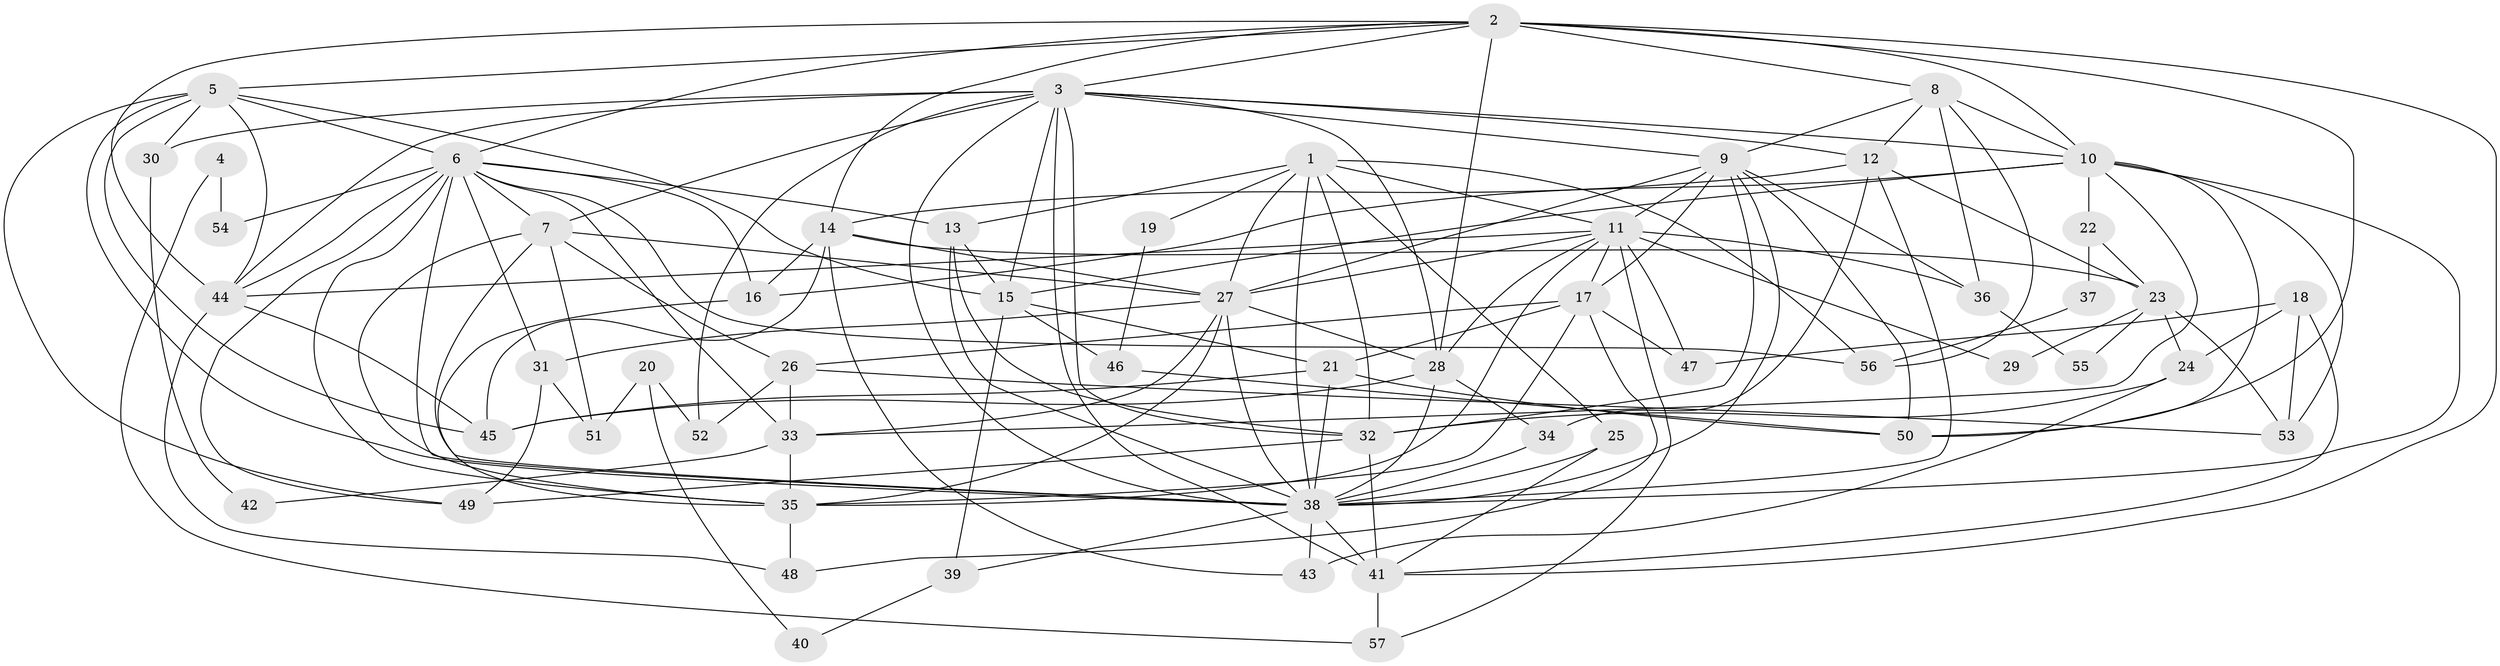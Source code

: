 // original degree distribution, {4: 0.24561403508771928, 5: 0.21052631578947367, 2: 0.09649122807017543, 3: 0.32456140350877194, 6: 0.07017543859649122, 8: 0.008771929824561403, 7: 0.043859649122807015}
// Generated by graph-tools (version 1.1) at 2025/35/03/09/25 02:35:57]
// undirected, 57 vertices, 155 edges
graph export_dot {
graph [start="1"]
  node [color=gray90,style=filled];
  1;
  2;
  3;
  4;
  5;
  6;
  7;
  8;
  9;
  10;
  11;
  12;
  13;
  14;
  15;
  16;
  17;
  18;
  19;
  20;
  21;
  22;
  23;
  24;
  25;
  26;
  27;
  28;
  29;
  30;
  31;
  32;
  33;
  34;
  35;
  36;
  37;
  38;
  39;
  40;
  41;
  42;
  43;
  44;
  45;
  46;
  47;
  48;
  49;
  50;
  51;
  52;
  53;
  54;
  55;
  56;
  57;
  1 -- 11 [weight=1.0];
  1 -- 13 [weight=1.0];
  1 -- 19 [weight=1.0];
  1 -- 25 [weight=1.0];
  1 -- 27 [weight=2.0];
  1 -- 32 [weight=1.0];
  1 -- 38 [weight=1.0];
  1 -- 56 [weight=2.0];
  2 -- 3 [weight=1.0];
  2 -- 5 [weight=1.0];
  2 -- 6 [weight=1.0];
  2 -- 8 [weight=1.0];
  2 -- 10 [weight=2.0];
  2 -- 14 [weight=1.0];
  2 -- 28 [weight=1.0];
  2 -- 41 [weight=1.0];
  2 -- 44 [weight=1.0];
  2 -- 50 [weight=1.0];
  3 -- 7 [weight=2.0];
  3 -- 9 [weight=1.0];
  3 -- 10 [weight=1.0];
  3 -- 12 [weight=1.0];
  3 -- 15 [weight=1.0];
  3 -- 28 [weight=2.0];
  3 -- 30 [weight=1.0];
  3 -- 32 [weight=1.0];
  3 -- 38 [weight=1.0];
  3 -- 41 [weight=1.0];
  3 -- 44 [weight=1.0];
  3 -- 52 [weight=1.0];
  4 -- 54 [weight=1.0];
  4 -- 57 [weight=1.0];
  5 -- 6 [weight=1.0];
  5 -- 15 [weight=1.0];
  5 -- 30 [weight=1.0];
  5 -- 38 [weight=1.0];
  5 -- 44 [weight=1.0];
  5 -- 45 [weight=1.0];
  5 -- 49 [weight=1.0];
  6 -- 7 [weight=1.0];
  6 -- 13 [weight=1.0];
  6 -- 16 [weight=1.0];
  6 -- 31 [weight=1.0];
  6 -- 33 [weight=1.0];
  6 -- 35 [weight=1.0];
  6 -- 38 [weight=2.0];
  6 -- 44 [weight=1.0];
  6 -- 49 [weight=1.0];
  6 -- 54 [weight=2.0];
  6 -- 56 [weight=1.0];
  7 -- 26 [weight=1.0];
  7 -- 27 [weight=1.0];
  7 -- 35 [weight=1.0];
  7 -- 38 [weight=1.0];
  7 -- 51 [weight=1.0];
  8 -- 9 [weight=1.0];
  8 -- 10 [weight=1.0];
  8 -- 12 [weight=1.0];
  8 -- 36 [weight=1.0];
  8 -- 56 [weight=1.0];
  9 -- 11 [weight=2.0];
  9 -- 17 [weight=1.0];
  9 -- 27 [weight=1.0];
  9 -- 32 [weight=1.0];
  9 -- 36 [weight=1.0];
  9 -- 38 [weight=1.0];
  9 -- 50 [weight=1.0];
  10 -- 15 [weight=1.0];
  10 -- 16 [weight=1.0];
  10 -- 22 [weight=1.0];
  10 -- 33 [weight=1.0];
  10 -- 38 [weight=1.0];
  10 -- 50 [weight=1.0];
  10 -- 53 [weight=1.0];
  11 -- 17 [weight=1.0];
  11 -- 27 [weight=1.0];
  11 -- 28 [weight=1.0];
  11 -- 29 [weight=1.0];
  11 -- 35 [weight=1.0];
  11 -- 36 [weight=1.0];
  11 -- 44 [weight=1.0];
  11 -- 47 [weight=2.0];
  11 -- 57 [weight=1.0];
  12 -- 14 [weight=1.0];
  12 -- 23 [weight=1.0];
  12 -- 34 [weight=1.0];
  12 -- 38 [weight=1.0];
  13 -- 15 [weight=1.0];
  13 -- 32 [weight=1.0];
  13 -- 38 [weight=1.0];
  14 -- 16 [weight=1.0];
  14 -- 23 [weight=1.0];
  14 -- 27 [weight=1.0];
  14 -- 43 [weight=1.0];
  14 -- 45 [weight=1.0];
  15 -- 21 [weight=1.0];
  15 -- 39 [weight=1.0];
  15 -- 46 [weight=1.0];
  16 -- 35 [weight=1.0];
  17 -- 21 [weight=1.0];
  17 -- 26 [weight=1.0];
  17 -- 35 [weight=1.0];
  17 -- 47 [weight=1.0];
  17 -- 48 [weight=1.0];
  18 -- 24 [weight=1.0];
  18 -- 41 [weight=1.0];
  18 -- 47 [weight=1.0];
  18 -- 53 [weight=1.0];
  19 -- 46 [weight=1.0];
  20 -- 40 [weight=1.0];
  20 -- 51 [weight=1.0];
  20 -- 52 [weight=1.0];
  21 -- 38 [weight=1.0];
  21 -- 45 [weight=1.0];
  21 -- 50 [weight=1.0];
  22 -- 23 [weight=1.0];
  22 -- 37 [weight=1.0];
  23 -- 24 [weight=1.0];
  23 -- 29 [weight=1.0];
  23 -- 53 [weight=1.0];
  23 -- 55 [weight=1.0];
  24 -- 32 [weight=1.0];
  24 -- 43 [weight=1.0];
  25 -- 38 [weight=1.0];
  25 -- 41 [weight=1.0];
  26 -- 33 [weight=1.0];
  26 -- 52 [weight=1.0];
  26 -- 53 [weight=1.0];
  27 -- 28 [weight=1.0];
  27 -- 31 [weight=1.0];
  27 -- 33 [weight=1.0];
  27 -- 35 [weight=1.0];
  27 -- 38 [weight=1.0];
  28 -- 34 [weight=1.0];
  28 -- 38 [weight=3.0];
  28 -- 45 [weight=1.0];
  30 -- 42 [weight=1.0];
  31 -- 49 [weight=1.0];
  31 -- 51 [weight=1.0];
  32 -- 41 [weight=2.0];
  32 -- 49 [weight=1.0];
  33 -- 35 [weight=1.0];
  33 -- 42 [weight=1.0];
  34 -- 38 [weight=1.0];
  35 -- 48 [weight=1.0];
  36 -- 55 [weight=1.0];
  37 -- 56 [weight=1.0];
  38 -- 39 [weight=1.0];
  38 -- 41 [weight=1.0];
  38 -- 43 [weight=1.0];
  39 -- 40 [weight=1.0];
  41 -- 57 [weight=1.0];
  44 -- 45 [weight=1.0];
  44 -- 48 [weight=1.0];
  46 -- 50 [weight=1.0];
}
